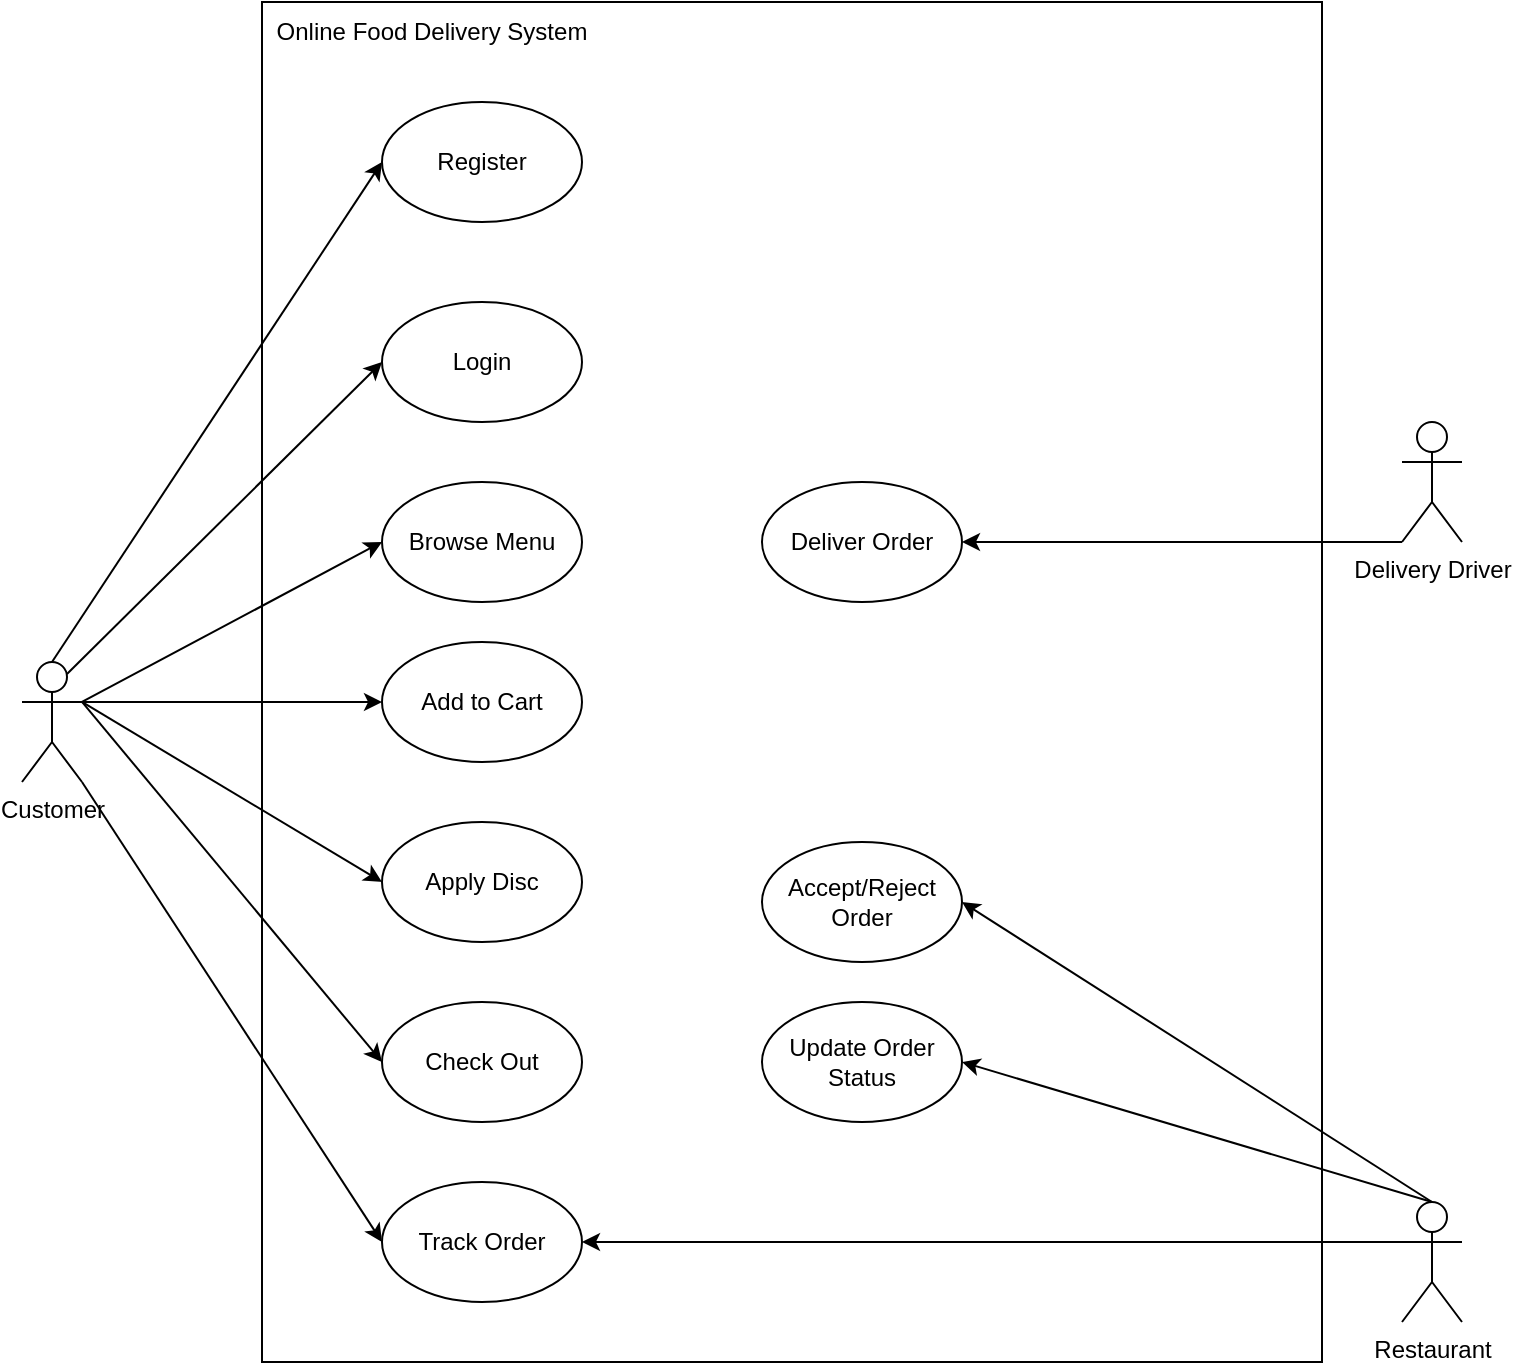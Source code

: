 <mxfile version="24.8.6">
  <diagram name="Trang-1" id="zk6OgeY3Y-4DBtif2OJD">
    <mxGraphModel dx="846" dy="926" grid="0" gridSize="10" guides="1" tooltips="1" connect="1" arrows="1" fold="1" page="1" pageScale="1" pageWidth="827" pageHeight="1169" math="0" shadow="0">
      <root>
        <mxCell id="0" />
        <mxCell id="1" parent="0" />
        <mxCell id="IScFCwhJfDzbgFsFQu-V-20" style="rounded=0;orthogonalLoop=1;jettySize=auto;html=1;entryX=0;entryY=0.5;entryDx=0;entryDy=0;exitX=0.5;exitY=0;exitDx=0;exitDy=0;exitPerimeter=0;" edge="1" parent="1" source="IScFCwhJfDzbgFsFQu-V-1" target="IScFCwhJfDzbgFsFQu-V-9">
          <mxGeometry relative="1" as="geometry" />
        </mxCell>
        <mxCell id="IScFCwhJfDzbgFsFQu-V-1" value="Customer" style="shape=umlActor;verticalLabelPosition=bottom;verticalAlign=top;html=1;outlineConnect=0;" vertex="1" parent="1">
          <mxGeometry x="40" y="360" width="30" height="60" as="geometry" />
        </mxCell>
        <mxCell id="IScFCwhJfDzbgFsFQu-V-4" value="Delivery Driver" style="shape=umlActor;verticalLabelPosition=bottom;verticalAlign=top;html=1;outlineConnect=0;" vertex="1" parent="1">
          <mxGeometry x="730" y="240" width="30" height="60" as="geometry" />
        </mxCell>
        <mxCell id="IScFCwhJfDzbgFsFQu-V-5" value="Restaurant" style="shape=umlActor;verticalLabelPosition=bottom;verticalAlign=top;html=1;outlineConnect=0;" vertex="1" parent="1">
          <mxGeometry x="730" y="630" width="30" height="60" as="geometry" />
        </mxCell>
        <mxCell id="IScFCwhJfDzbgFsFQu-V-9" value="Register" style="ellipse;whiteSpace=wrap;html=1;" vertex="1" parent="1">
          <mxGeometry x="220" y="80" width="100" height="60" as="geometry" />
        </mxCell>
        <mxCell id="IScFCwhJfDzbgFsFQu-V-10" value="Login" style="ellipse;whiteSpace=wrap;html=1;" vertex="1" parent="1">
          <mxGeometry x="220" y="180" width="100" height="60" as="geometry" />
        </mxCell>
        <mxCell id="IScFCwhJfDzbgFsFQu-V-11" value="Browse Menu" style="ellipse;whiteSpace=wrap;html=1;" vertex="1" parent="1">
          <mxGeometry x="220" y="270" width="100" height="60" as="geometry" />
        </mxCell>
        <mxCell id="IScFCwhJfDzbgFsFQu-V-12" value="Add to Cart" style="ellipse;whiteSpace=wrap;html=1;" vertex="1" parent="1">
          <mxGeometry x="220" y="350" width="100" height="60" as="geometry" />
        </mxCell>
        <mxCell id="IScFCwhJfDzbgFsFQu-V-13" value="Apply Disc" style="ellipse;whiteSpace=wrap;html=1;" vertex="1" parent="1">
          <mxGeometry x="220" y="440" width="100" height="60" as="geometry" />
        </mxCell>
        <mxCell id="IScFCwhJfDzbgFsFQu-V-14" value="Check Out" style="ellipse;whiteSpace=wrap;html=1;" vertex="1" parent="1">
          <mxGeometry x="220" y="530" width="100" height="60" as="geometry" />
        </mxCell>
        <mxCell id="IScFCwhJfDzbgFsFQu-V-15" value="Track Order" style="ellipse;whiteSpace=wrap;html=1;" vertex="1" parent="1">
          <mxGeometry x="220" y="620" width="100" height="60" as="geometry" />
        </mxCell>
        <mxCell id="IScFCwhJfDzbgFsFQu-V-21" value="" style="endArrow=classic;html=1;rounded=0;exitX=0.75;exitY=0.1;exitDx=0;exitDy=0;exitPerimeter=0;entryX=0;entryY=0.5;entryDx=0;entryDy=0;" edge="1" parent="1" source="IScFCwhJfDzbgFsFQu-V-1" target="IScFCwhJfDzbgFsFQu-V-10">
          <mxGeometry width="50" height="50" relative="1" as="geometry">
            <mxPoint x="390" y="450" as="sourcePoint" />
            <mxPoint x="440" y="400" as="targetPoint" />
          </mxGeometry>
        </mxCell>
        <mxCell id="IScFCwhJfDzbgFsFQu-V-22" value="" style="endArrow=classic;html=1;rounded=0;exitX=1;exitY=0.333;exitDx=0;exitDy=0;exitPerimeter=0;entryX=0;entryY=0.5;entryDx=0;entryDy=0;" edge="1" parent="1" source="IScFCwhJfDzbgFsFQu-V-1" target="IScFCwhJfDzbgFsFQu-V-11">
          <mxGeometry width="50" height="50" relative="1" as="geometry">
            <mxPoint x="390" y="450" as="sourcePoint" />
            <mxPoint x="440" y="400" as="targetPoint" />
          </mxGeometry>
        </mxCell>
        <mxCell id="IScFCwhJfDzbgFsFQu-V-23" value="" style="endArrow=classic;html=1;rounded=0;exitX=1;exitY=0.333;exitDx=0;exitDy=0;exitPerimeter=0;entryX=0;entryY=0.5;entryDx=0;entryDy=0;" edge="1" parent="1" source="IScFCwhJfDzbgFsFQu-V-1" target="IScFCwhJfDzbgFsFQu-V-12">
          <mxGeometry width="50" height="50" relative="1" as="geometry">
            <mxPoint x="390" y="450" as="sourcePoint" />
            <mxPoint x="440" y="400" as="targetPoint" />
          </mxGeometry>
        </mxCell>
        <mxCell id="IScFCwhJfDzbgFsFQu-V-24" value="" style="endArrow=classic;html=1;rounded=0;exitX=1;exitY=0.333;exitDx=0;exitDy=0;exitPerimeter=0;entryX=0;entryY=0.5;entryDx=0;entryDy=0;" edge="1" parent="1" source="IScFCwhJfDzbgFsFQu-V-1" target="IScFCwhJfDzbgFsFQu-V-13">
          <mxGeometry width="50" height="50" relative="1" as="geometry">
            <mxPoint x="390" y="450" as="sourcePoint" />
            <mxPoint x="440" y="400" as="targetPoint" />
          </mxGeometry>
        </mxCell>
        <mxCell id="IScFCwhJfDzbgFsFQu-V-25" value="" style="endArrow=classic;html=1;rounded=0;exitX=1;exitY=0.333;exitDx=0;exitDy=0;exitPerimeter=0;entryX=0;entryY=0.5;entryDx=0;entryDy=0;" edge="1" parent="1" source="IScFCwhJfDzbgFsFQu-V-1" target="IScFCwhJfDzbgFsFQu-V-14">
          <mxGeometry width="50" height="50" relative="1" as="geometry">
            <mxPoint x="390" y="450" as="sourcePoint" />
            <mxPoint x="440" y="400" as="targetPoint" />
          </mxGeometry>
        </mxCell>
        <mxCell id="IScFCwhJfDzbgFsFQu-V-26" value="" style="endArrow=classic;html=1;rounded=0;exitX=1;exitY=1;exitDx=0;exitDy=0;exitPerimeter=0;entryX=0;entryY=0.5;entryDx=0;entryDy=0;" edge="1" parent="1" source="IScFCwhJfDzbgFsFQu-V-1" target="IScFCwhJfDzbgFsFQu-V-15">
          <mxGeometry width="50" height="50" relative="1" as="geometry">
            <mxPoint x="390" y="450" as="sourcePoint" />
            <mxPoint x="440" y="400" as="targetPoint" />
          </mxGeometry>
        </mxCell>
        <mxCell id="IScFCwhJfDzbgFsFQu-V-28" value="Deliver Order" style="ellipse;whiteSpace=wrap;html=1;" vertex="1" parent="1">
          <mxGeometry x="410" y="270" width="100" height="60" as="geometry" />
        </mxCell>
        <mxCell id="IScFCwhJfDzbgFsFQu-V-29" value="" style="endArrow=classic;html=1;rounded=0;exitX=0;exitY=1;exitDx=0;exitDy=0;exitPerimeter=0;entryX=1;entryY=0.5;entryDx=0;entryDy=0;" edge="1" parent="1" source="IScFCwhJfDzbgFsFQu-V-4" target="IScFCwhJfDzbgFsFQu-V-28">
          <mxGeometry width="50" height="50" relative="1" as="geometry">
            <mxPoint x="330" y="220" as="sourcePoint" />
            <mxPoint x="490" y="420" as="targetPoint" />
          </mxGeometry>
        </mxCell>
        <mxCell id="IScFCwhJfDzbgFsFQu-V-30" value="Update Order Status" style="ellipse;whiteSpace=wrap;html=1;" vertex="1" parent="1">
          <mxGeometry x="410" y="530" width="100" height="60" as="geometry" />
        </mxCell>
        <mxCell id="IScFCwhJfDzbgFsFQu-V-31" value="" style="endArrow=classic;html=1;rounded=0;exitX=0.5;exitY=0;exitDx=0;exitDy=0;exitPerimeter=0;entryX=1;entryY=0.5;entryDx=0;entryDy=0;" edge="1" parent="1" source="IScFCwhJfDzbgFsFQu-V-5" target="IScFCwhJfDzbgFsFQu-V-30">
          <mxGeometry width="50" height="50" relative="1" as="geometry">
            <mxPoint x="390" y="450" as="sourcePoint" />
            <mxPoint x="440" y="400" as="targetPoint" />
          </mxGeometry>
        </mxCell>
        <mxCell id="IScFCwhJfDzbgFsFQu-V-32" value="" style="endArrow=classic;html=1;rounded=0;exitX=0;exitY=0.333;exitDx=0;exitDy=0;exitPerimeter=0;entryX=1;entryY=0.5;entryDx=0;entryDy=0;" edge="1" parent="1" source="IScFCwhJfDzbgFsFQu-V-5" target="IScFCwhJfDzbgFsFQu-V-15">
          <mxGeometry width="50" height="50" relative="1" as="geometry">
            <mxPoint x="390" y="450" as="sourcePoint" />
            <mxPoint x="440" y="400" as="targetPoint" />
          </mxGeometry>
        </mxCell>
        <mxCell id="IScFCwhJfDzbgFsFQu-V-33" value="" style="rounded=0;whiteSpace=wrap;html=1;fillColor=none;" vertex="1" parent="1">
          <mxGeometry x="160" y="30" width="530" height="680" as="geometry" />
        </mxCell>
        <mxCell id="IScFCwhJfDzbgFsFQu-V-35" value="Online Food Delivery System" style="text;html=1;align=center;verticalAlign=middle;whiteSpace=wrap;rounded=0;" vertex="1" parent="1">
          <mxGeometry x="160" y="30" width="170" height="30" as="geometry" />
        </mxCell>
        <mxCell id="IScFCwhJfDzbgFsFQu-V-37" value="Accept/Reject Order" style="ellipse;whiteSpace=wrap;html=1;" vertex="1" parent="1">
          <mxGeometry x="410" y="450" width="100" height="60" as="geometry" />
        </mxCell>
        <mxCell id="IScFCwhJfDzbgFsFQu-V-39" value="" style="endArrow=classic;html=1;rounded=0;exitX=0.5;exitY=0;exitDx=0;exitDy=0;exitPerimeter=0;entryX=1;entryY=0.5;entryDx=0;entryDy=0;" edge="1" parent="1" source="IScFCwhJfDzbgFsFQu-V-5" target="IScFCwhJfDzbgFsFQu-V-37">
          <mxGeometry width="50" height="50" relative="1" as="geometry">
            <mxPoint x="390" y="410" as="sourcePoint" />
            <mxPoint x="520" y="430" as="targetPoint" />
          </mxGeometry>
        </mxCell>
      </root>
    </mxGraphModel>
  </diagram>
</mxfile>
